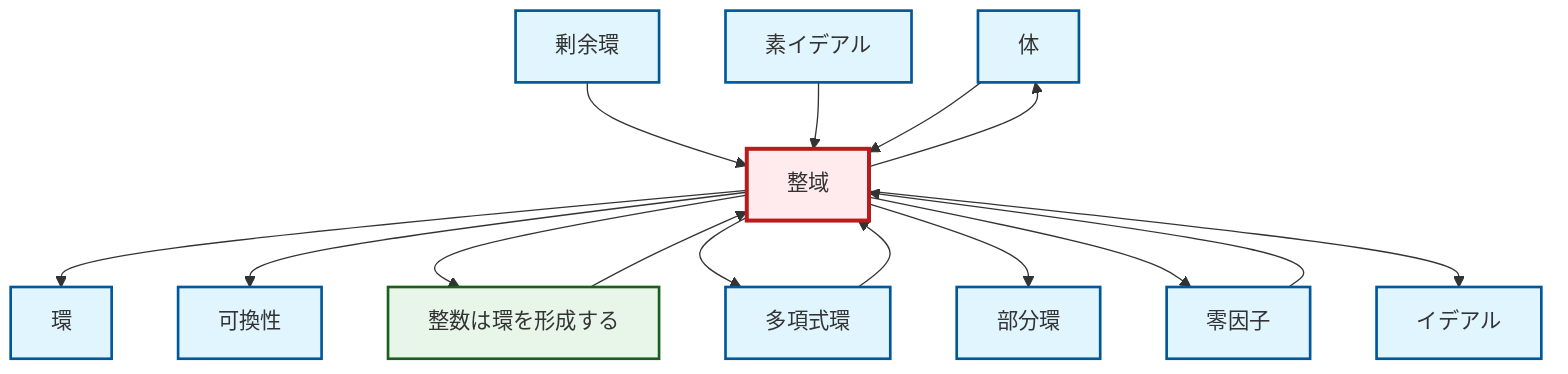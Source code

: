 graph TD
    classDef definition fill:#e1f5fe,stroke:#01579b,stroke-width:2px
    classDef theorem fill:#f3e5f5,stroke:#4a148c,stroke-width:2px
    classDef axiom fill:#fff3e0,stroke:#e65100,stroke-width:2px
    classDef example fill:#e8f5e9,stroke:#1b5e20,stroke-width:2px
    classDef current fill:#ffebee,stroke:#b71c1c,stroke-width:3px
    def-subring["部分環"]:::definition
    def-ideal["イデアル"]:::definition
    def-field["体"]:::definition
    def-commutativity["可換性"]:::definition
    def-prime-ideal["素イデアル"]:::definition
    def-zero-divisor["零因子"]:::definition
    def-quotient-ring["剰余環"]:::definition
    def-ring["環"]:::definition
    ex-integers-ring["整数は環を形成する"]:::example
    def-integral-domain["整域"]:::definition
    def-polynomial-ring["多項式環"]:::definition
    def-quotient-ring --> def-integral-domain
    def-integral-domain --> def-ring
    def-integral-domain --> def-commutativity
    def-integral-domain --> ex-integers-ring
    def-integral-domain --> def-polynomial-ring
    def-integral-domain --> def-subring
    def-zero-divisor --> def-integral-domain
    ex-integers-ring --> def-integral-domain
    def-polynomial-ring --> def-integral-domain
    def-prime-ideal --> def-integral-domain
    def-integral-domain --> def-zero-divisor
    def-integral-domain --> def-field
    def-integral-domain --> def-ideal
    def-field --> def-integral-domain
    class def-integral-domain current